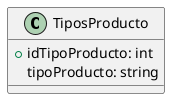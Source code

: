 @startuml TiposProducto
class TiposProducto{
    +idTipoProducto: int
    tipoProducto: string
}
@enduml
